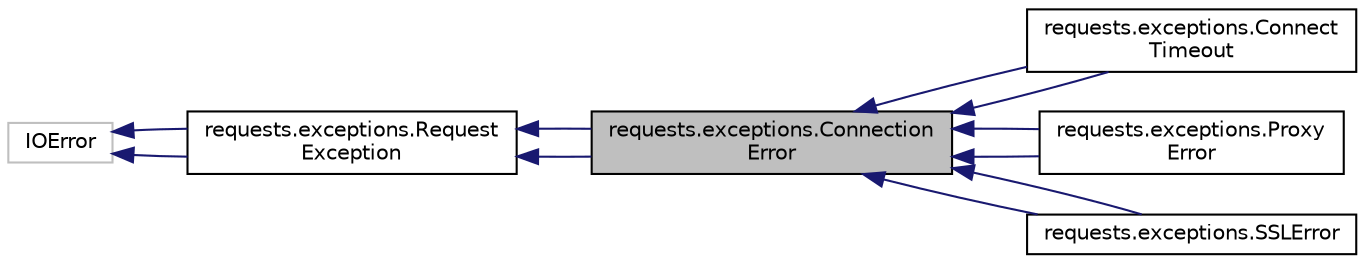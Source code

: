 digraph "requests.exceptions.ConnectionError"
{
 // LATEX_PDF_SIZE
  edge [fontname="Helvetica",fontsize="10",labelfontname="Helvetica",labelfontsize="10"];
  node [fontname="Helvetica",fontsize="10",shape=record];
  rankdir="LR";
  Node1 [label="requests.exceptions.Connection\lError",height=0.2,width=0.4,color="black", fillcolor="grey75", style="filled", fontcolor="black",tooltip=" "];
  Node2 -> Node1 [dir="back",color="midnightblue",fontsize="10",style="solid",fontname="Helvetica"];
  Node2 [label="requests.exceptions.Request\lException",height=0.2,width=0.4,color="black", fillcolor="white", style="filled",URL="$classrequests_1_1exceptions_1_1RequestException.html",tooltip=" "];
  Node3 -> Node2 [dir="back",color="midnightblue",fontsize="10",style="solid",fontname="Helvetica"];
  Node3 [label="IOError",height=0.2,width=0.4,color="grey75", fillcolor="white", style="filled",tooltip=" "];
  Node3 -> Node2 [dir="back",color="midnightblue",fontsize="10",style="solid",fontname="Helvetica"];
  Node2 -> Node1 [dir="back",color="midnightblue",fontsize="10",style="solid",fontname="Helvetica"];
  Node1 -> Node4 [dir="back",color="midnightblue",fontsize="10",style="solid",fontname="Helvetica"];
  Node4 [label="requests.exceptions.Connect\lTimeout",height=0.2,width=0.4,color="black", fillcolor="white", style="filled",URL="$classrequests_1_1exceptions_1_1ConnectTimeout.html",tooltip=" "];
  Node1 -> Node4 [dir="back",color="midnightblue",fontsize="10",style="solid",fontname="Helvetica"];
  Node1 -> Node5 [dir="back",color="midnightblue",fontsize="10",style="solid",fontname="Helvetica"];
  Node5 [label="requests.exceptions.Proxy\lError",height=0.2,width=0.4,color="black", fillcolor="white", style="filled",URL="$classrequests_1_1exceptions_1_1ProxyError.html",tooltip=" "];
  Node1 -> Node5 [dir="back",color="midnightblue",fontsize="10",style="solid",fontname="Helvetica"];
  Node1 -> Node6 [dir="back",color="midnightblue",fontsize="10",style="solid",fontname="Helvetica"];
  Node6 [label="requests.exceptions.SSLError",height=0.2,width=0.4,color="black", fillcolor="white", style="filled",URL="$classrequests_1_1exceptions_1_1SSLError.html",tooltip=" "];
  Node1 -> Node6 [dir="back",color="midnightblue",fontsize="10",style="solid",fontname="Helvetica"];
}
